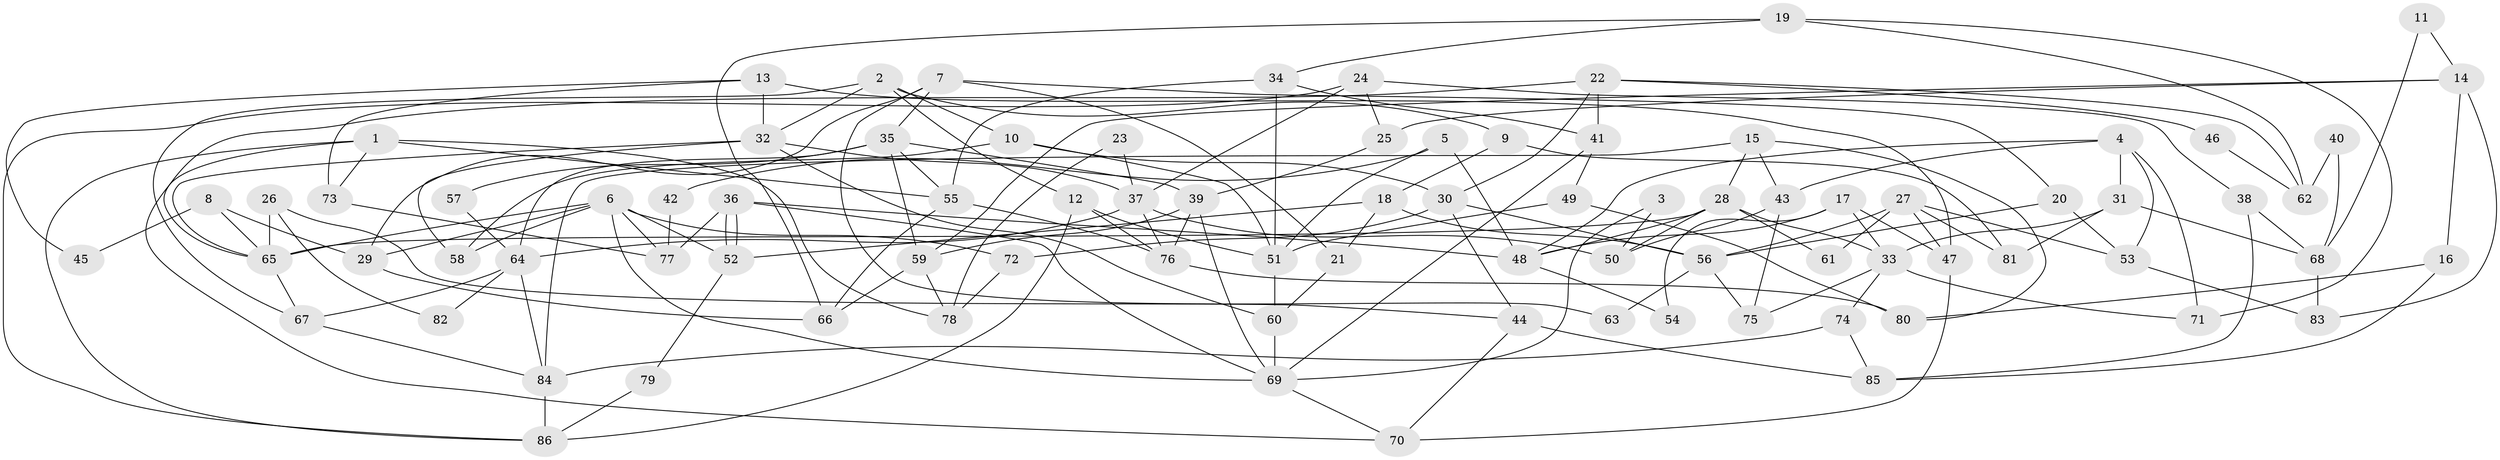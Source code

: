 // Generated by graph-tools (version 1.1) at 2025/11/02/27/25 16:11:16]
// undirected, 86 vertices, 172 edges
graph export_dot {
graph [start="1"]
  node [color=gray90,style=filled];
  1;
  2;
  3;
  4;
  5;
  6;
  7;
  8;
  9;
  10;
  11;
  12;
  13;
  14;
  15;
  16;
  17;
  18;
  19;
  20;
  21;
  22;
  23;
  24;
  25;
  26;
  27;
  28;
  29;
  30;
  31;
  32;
  33;
  34;
  35;
  36;
  37;
  38;
  39;
  40;
  41;
  42;
  43;
  44;
  45;
  46;
  47;
  48;
  49;
  50;
  51;
  52;
  53;
  54;
  55;
  56;
  57;
  58;
  59;
  60;
  61;
  62;
  63;
  64;
  65;
  66;
  67;
  68;
  69;
  70;
  71;
  72;
  73;
  74;
  75;
  76;
  77;
  78;
  79;
  80;
  81;
  82;
  83;
  84;
  85;
  86;
  1 -- 70;
  1 -- 55;
  1 -- 73;
  1 -- 78;
  1 -- 86;
  2 -- 12;
  2 -- 32;
  2 -- 9;
  2 -- 10;
  2 -- 67;
  3 -- 69;
  3 -- 50;
  4 -- 53;
  4 -- 48;
  4 -- 31;
  4 -- 43;
  4 -- 71;
  5 -- 51;
  5 -- 48;
  5 -- 42;
  6 -- 58;
  6 -- 65;
  6 -- 29;
  6 -- 52;
  6 -- 69;
  6 -- 72;
  6 -- 77;
  7 -- 35;
  7 -- 29;
  7 -- 20;
  7 -- 21;
  7 -- 63;
  8 -- 29;
  8 -- 65;
  8 -- 45;
  9 -- 18;
  9 -- 81;
  10 -- 30;
  10 -- 51;
  10 -- 58;
  11 -- 68;
  11 -- 14;
  12 -- 51;
  12 -- 86;
  12 -- 76;
  13 -- 47;
  13 -- 73;
  13 -- 32;
  13 -- 45;
  14 -- 25;
  14 -- 59;
  14 -- 16;
  14 -- 83;
  15 -- 28;
  15 -- 80;
  15 -- 43;
  15 -- 84;
  16 -- 80;
  16 -- 85;
  17 -- 33;
  17 -- 48;
  17 -- 47;
  17 -- 54;
  18 -- 21;
  18 -- 52;
  18 -- 56;
  19 -- 34;
  19 -- 71;
  19 -- 62;
  19 -- 66;
  20 -- 53;
  20 -- 56;
  21 -- 60;
  22 -- 41;
  22 -- 65;
  22 -- 30;
  22 -- 46;
  22 -- 62;
  23 -- 78;
  23 -- 37;
  24 -- 37;
  24 -- 86;
  24 -- 25;
  24 -- 38;
  25 -- 39;
  26 -- 44;
  26 -- 65;
  26 -- 82;
  27 -- 81;
  27 -- 56;
  27 -- 47;
  27 -- 53;
  27 -- 61;
  28 -- 65;
  28 -- 33;
  28 -- 48;
  28 -- 50;
  28 -- 61;
  29 -- 66;
  30 -- 56;
  30 -- 44;
  30 -- 72;
  31 -- 33;
  31 -- 68;
  31 -- 81;
  32 -- 37;
  32 -- 58;
  32 -- 60;
  32 -- 65;
  33 -- 74;
  33 -- 75;
  33 -- 71;
  34 -- 55;
  34 -- 51;
  34 -- 41;
  35 -- 55;
  35 -- 39;
  35 -- 57;
  35 -- 59;
  35 -- 64;
  36 -- 52;
  36 -- 52;
  36 -- 69;
  36 -- 48;
  36 -- 77;
  37 -- 50;
  37 -- 64;
  37 -- 76;
  38 -- 85;
  38 -- 68;
  39 -- 76;
  39 -- 59;
  39 -- 69;
  40 -- 62;
  40 -- 68;
  41 -- 69;
  41 -- 49;
  42 -- 77;
  43 -- 50;
  43 -- 75;
  44 -- 70;
  44 -- 85;
  46 -- 62;
  47 -- 70;
  48 -- 54;
  49 -- 51;
  49 -- 80;
  51 -- 60;
  52 -- 79;
  53 -- 83;
  55 -- 76;
  55 -- 66;
  56 -- 63;
  56 -- 75;
  57 -- 64;
  59 -- 78;
  59 -- 66;
  60 -- 69;
  64 -- 67;
  64 -- 82;
  64 -- 84;
  65 -- 67;
  67 -- 84;
  68 -- 83;
  69 -- 70;
  72 -- 78;
  73 -- 77;
  74 -- 85;
  74 -- 84;
  76 -- 80;
  79 -- 86;
  84 -- 86;
}
